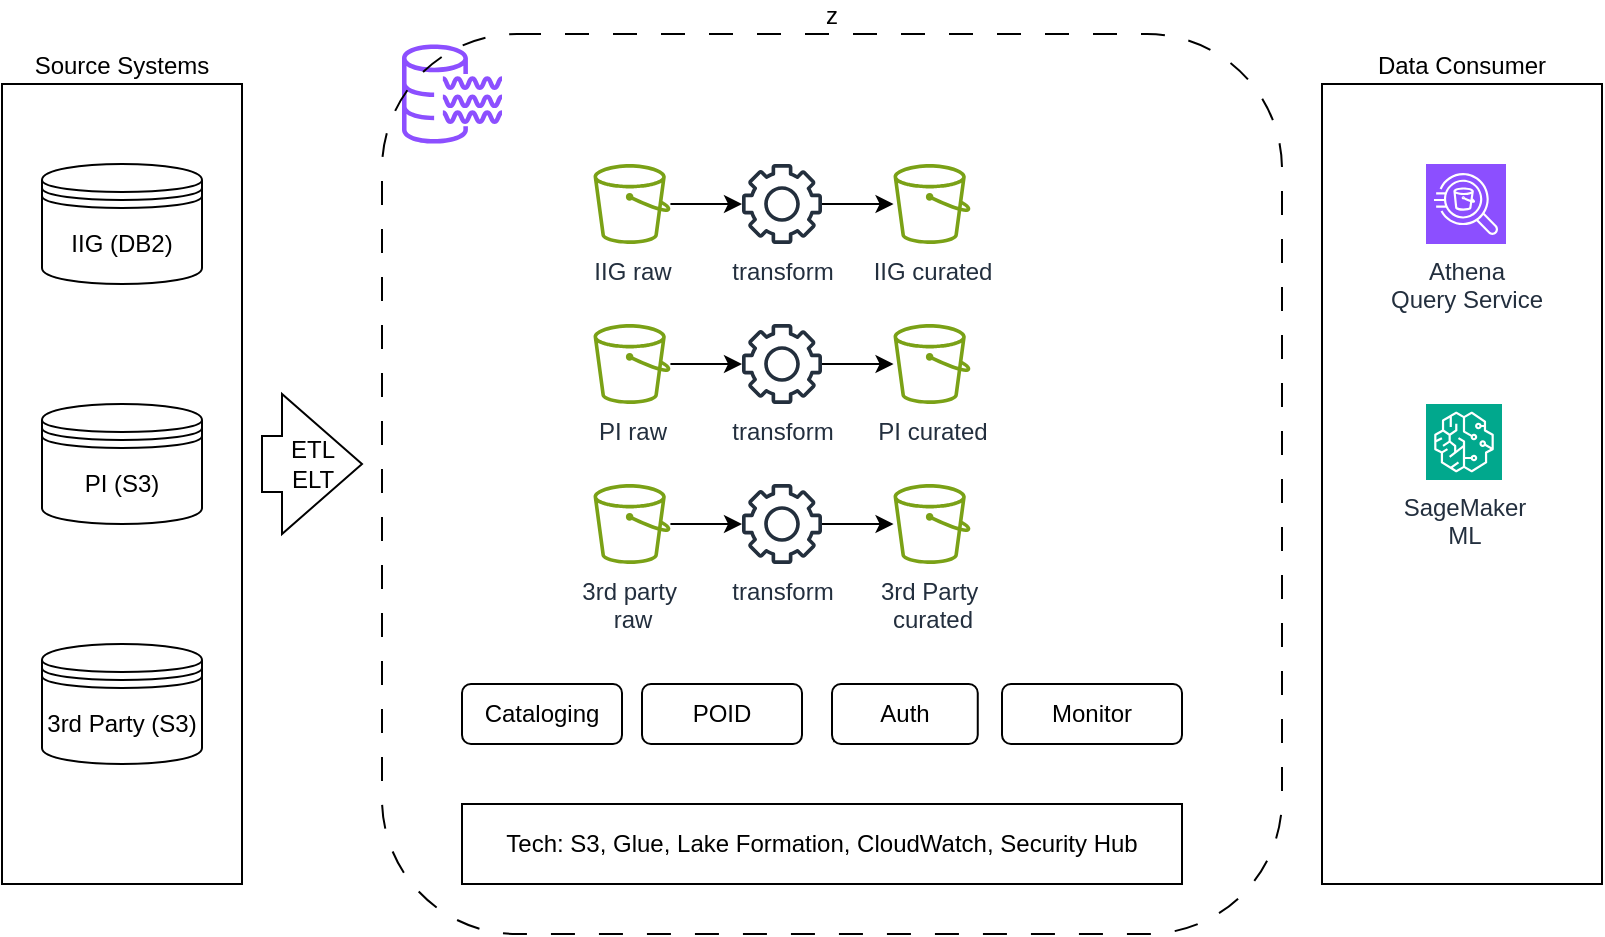 <mxfile version="23.0.1" type="github">
  <diagram name="Page-1" id="yyaAXf0NI25FcjQbEKhI">
    <mxGraphModel dx="954" dy="1610" grid="1" gridSize="10" guides="1" tooltips="1" connect="1" arrows="1" fold="1" page="1" pageScale="1" pageWidth="850" pageHeight="1100" math="0" shadow="0">
      <root>
        <mxCell id="0" />
        <mxCell id="1" parent="0" />
        <mxCell id="1Y30zJmkwv6W174HL4Gk-3" value="IIG (DB2)" style="shape=datastore;whiteSpace=wrap;html=1;" vertex="1" parent="1">
          <mxGeometry x="30" y="80" width="80" height="60" as="geometry" />
        </mxCell>
        <mxCell id="1Y30zJmkwv6W174HL4Gk-4" value="PI (S3)" style="shape=datastore;whiteSpace=wrap;html=1;" vertex="1" parent="1">
          <mxGeometry x="30" y="200" width="80" height="60" as="geometry" />
        </mxCell>
        <mxCell id="1Y30zJmkwv6W174HL4Gk-5" value="3rd Party (S3)" style="shape=datastore;whiteSpace=wrap;html=1;" vertex="1" parent="1">
          <mxGeometry x="30" y="320" width="80" height="60" as="geometry" />
        </mxCell>
        <mxCell id="1Y30zJmkwv6W174HL4Gk-6" value="Source Systems" style="rounded=0;whiteSpace=wrap;html=1;fillColor=none;labelPosition=center;verticalLabelPosition=top;align=center;verticalAlign=bottom;" vertex="1" parent="1">
          <mxGeometry x="10" y="40" width="120" height="400" as="geometry" />
        </mxCell>
        <mxCell id="1Y30zJmkwv6W174HL4Gk-7" value="ETL&lt;br&gt;ELT" style="html=1;shadow=0;dashed=0;align=center;verticalAlign=middle;shape=mxgraph.arrows2.arrow;dy=0.6;dx=40;notch=0;" vertex="1" parent="1">
          <mxGeometry x="140" y="195" width="50" height="70" as="geometry" />
        </mxCell>
        <mxCell id="1Y30zJmkwv6W174HL4Gk-52" style="edgeStyle=orthogonalEdgeStyle;rounded=0;orthogonalLoop=1;jettySize=auto;html=1;" edge="1" parent="1" source="1Y30zJmkwv6W174HL4Gk-10" target="1Y30zJmkwv6W174HL4Gk-41">
          <mxGeometry relative="1" as="geometry" />
        </mxCell>
        <mxCell id="1Y30zJmkwv6W174HL4Gk-10" value="IIG raw" style="sketch=0;outlineConnect=0;fontColor=#232F3E;gradientColor=none;fillColor=#7AA116;strokeColor=none;dashed=0;verticalLabelPosition=bottom;verticalAlign=top;align=center;html=1;fontSize=12;fontStyle=0;aspect=fixed;pointerEvents=1;shape=mxgraph.aws4.bucket;" vertex="1" parent="1">
          <mxGeometry x="305.77" y="80" width="38.46" height="40" as="geometry" />
        </mxCell>
        <mxCell id="1Y30zJmkwv6W174HL4Gk-54" value="" style="edgeStyle=orthogonalEdgeStyle;rounded=0;orthogonalLoop=1;jettySize=auto;html=1;" edge="1" parent="1" source="1Y30zJmkwv6W174HL4Gk-11" target="1Y30zJmkwv6W174HL4Gk-42">
          <mxGeometry relative="1" as="geometry" />
        </mxCell>
        <mxCell id="1Y30zJmkwv6W174HL4Gk-11" value="PI raw" style="sketch=0;outlineConnect=0;fontColor=#232F3E;gradientColor=none;fillColor=#7AA116;strokeColor=none;dashed=0;verticalLabelPosition=bottom;verticalAlign=top;align=center;html=1;fontSize=12;fontStyle=0;aspect=fixed;pointerEvents=1;shape=mxgraph.aws4.bucket;" vertex="1" parent="1">
          <mxGeometry x="305.77" y="160" width="38.46" height="40" as="geometry" />
        </mxCell>
        <mxCell id="1Y30zJmkwv6W174HL4Gk-56" value="" style="edgeStyle=orthogonalEdgeStyle;rounded=0;orthogonalLoop=1;jettySize=auto;html=1;" edge="1" parent="1" source="1Y30zJmkwv6W174HL4Gk-12" target="1Y30zJmkwv6W174HL4Gk-43">
          <mxGeometry relative="1" as="geometry" />
        </mxCell>
        <mxCell id="1Y30zJmkwv6W174HL4Gk-12" value="3rd party&amp;nbsp;&lt;br&gt;raw" style="sketch=0;outlineConnect=0;fontColor=#232F3E;gradientColor=none;fillColor=#7AA116;strokeColor=none;dashed=0;verticalLabelPosition=bottom;verticalAlign=top;align=center;html=1;fontSize=12;fontStyle=0;aspect=fixed;pointerEvents=1;shape=mxgraph.aws4.bucket;" vertex="1" parent="1">
          <mxGeometry x="305.77" y="240" width="38.46" height="40" as="geometry" />
        </mxCell>
        <mxCell id="1Y30zJmkwv6W174HL4Gk-21" value="IIG curated" style="sketch=0;outlineConnect=0;fontColor=#232F3E;gradientColor=none;fillColor=#7AA116;strokeColor=none;dashed=0;verticalLabelPosition=bottom;verticalAlign=top;align=center;html=1;fontSize=12;fontStyle=0;aspect=fixed;pointerEvents=1;shape=mxgraph.aws4.bucket;" vertex="1" parent="1">
          <mxGeometry x="455.77" y="80" width="38.46" height="40" as="geometry" />
        </mxCell>
        <mxCell id="1Y30zJmkwv6W174HL4Gk-22" value="PI curated" style="sketch=0;outlineConnect=0;fontColor=#232F3E;gradientColor=none;fillColor=#7AA116;strokeColor=none;dashed=0;verticalLabelPosition=bottom;verticalAlign=top;align=center;html=1;fontSize=12;fontStyle=0;aspect=fixed;pointerEvents=1;shape=mxgraph.aws4.bucket;" vertex="1" parent="1">
          <mxGeometry x="455.77" y="160" width="38.46" height="40" as="geometry" />
        </mxCell>
        <mxCell id="1Y30zJmkwv6W174HL4Gk-23" value="3rd Party&amp;nbsp;&lt;br&gt;curated" style="sketch=0;outlineConnect=0;fontColor=#232F3E;gradientColor=none;fillColor=#7AA116;strokeColor=none;dashed=0;verticalLabelPosition=bottom;verticalAlign=top;align=center;html=1;fontSize=12;fontStyle=0;aspect=fixed;pointerEvents=1;shape=mxgraph.aws4.bucket;" vertex="1" parent="1">
          <mxGeometry x="455.77" y="240" width="38.46" height="40" as="geometry" />
        </mxCell>
        <mxCell id="1Y30zJmkwv6W174HL4Gk-29" value="" style="sketch=0;outlineConnect=0;fontColor=#232F3E;gradientColor=none;fillColor=#8C4FFF;strokeColor=none;dashed=0;verticalLabelPosition=bottom;verticalAlign=top;align=center;html=1;fontSize=12;fontStyle=0;aspect=fixed;pointerEvents=1;shape=mxgraph.aws4.data_lake_resource_icon;" vertex="1" parent="1">
          <mxGeometry x="210" y="20" width="50" height="50" as="geometry" />
        </mxCell>
        <mxCell id="1Y30zJmkwv6W174HL4Gk-32" value="POID" style="rounded=1;whiteSpace=wrap;html=1;" vertex="1" parent="1">
          <mxGeometry x="330" y="340" width="80" height="30" as="geometry" />
        </mxCell>
        <mxCell id="1Y30zJmkwv6W174HL4Gk-33" value="Cataloging" style="rounded=1;whiteSpace=wrap;html=1;" vertex="1" parent="1">
          <mxGeometry x="240" y="340" width="80" height="30" as="geometry" />
        </mxCell>
        <mxCell id="1Y30zJmkwv6W174HL4Gk-46" style="edgeStyle=orthogonalEdgeStyle;rounded=0;orthogonalLoop=1;jettySize=auto;html=1;exitX=0.25;exitY=1;exitDx=0;exitDy=0;" edge="1" parent="1" source="1Y30zJmkwv6W174HL4Gk-34">
          <mxGeometry relative="1" as="geometry">
            <mxPoint x="430" y="360" as="targetPoint" />
          </mxGeometry>
        </mxCell>
        <mxCell id="1Y30zJmkwv6W174HL4Gk-34" value="Auth" style="rounded=1;whiteSpace=wrap;html=1;" vertex="1" parent="1">
          <mxGeometry x="425" y="340" width="72.88" height="30" as="geometry" />
        </mxCell>
        <mxCell id="1Y30zJmkwv6W174HL4Gk-39" value="Monitor" style="rounded=1;whiteSpace=wrap;html=1;" vertex="1" parent="1">
          <mxGeometry x="510" y="340" width="90" height="30" as="geometry" />
        </mxCell>
        <mxCell id="1Y30zJmkwv6W174HL4Gk-53" style="edgeStyle=orthogonalEdgeStyle;rounded=0;orthogonalLoop=1;jettySize=auto;html=1;" edge="1" parent="1" source="1Y30zJmkwv6W174HL4Gk-41" target="1Y30zJmkwv6W174HL4Gk-21">
          <mxGeometry relative="1" as="geometry" />
        </mxCell>
        <mxCell id="1Y30zJmkwv6W174HL4Gk-41" value="transform" style="sketch=0;outlineConnect=0;fontColor=#232F3E;gradientColor=none;fillColor=#232F3D;strokeColor=none;dashed=0;verticalLabelPosition=bottom;verticalAlign=top;align=center;html=1;fontSize=12;fontStyle=0;aspect=fixed;pointerEvents=1;shape=mxgraph.aws4.gear;" vertex="1" parent="1">
          <mxGeometry x="380" y="80" width="40" height="40" as="geometry" />
        </mxCell>
        <mxCell id="1Y30zJmkwv6W174HL4Gk-55" value="" style="edgeStyle=orthogonalEdgeStyle;rounded=0;orthogonalLoop=1;jettySize=auto;html=1;" edge="1" parent="1" source="1Y30zJmkwv6W174HL4Gk-42" target="1Y30zJmkwv6W174HL4Gk-22">
          <mxGeometry relative="1" as="geometry" />
        </mxCell>
        <mxCell id="1Y30zJmkwv6W174HL4Gk-42" value="transform" style="sketch=0;outlineConnect=0;fontColor=#232F3E;gradientColor=none;fillColor=#232F3D;strokeColor=none;dashed=0;verticalLabelPosition=bottom;verticalAlign=top;align=center;html=1;fontSize=12;fontStyle=0;aspect=fixed;pointerEvents=1;shape=mxgraph.aws4.gear;" vertex="1" parent="1">
          <mxGeometry x="380" y="160" width="40" height="40" as="geometry" />
        </mxCell>
        <mxCell id="1Y30zJmkwv6W174HL4Gk-57" value="" style="edgeStyle=orthogonalEdgeStyle;rounded=0;orthogonalLoop=1;jettySize=auto;html=1;" edge="1" parent="1" source="1Y30zJmkwv6W174HL4Gk-43" target="1Y30zJmkwv6W174HL4Gk-23">
          <mxGeometry relative="1" as="geometry" />
        </mxCell>
        <mxCell id="1Y30zJmkwv6W174HL4Gk-43" value="transform" style="sketch=0;outlineConnect=0;fontColor=#232F3E;gradientColor=none;fillColor=#232F3D;strokeColor=none;dashed=0;verticalLabelPosition=bottom;verticalAlign=top;align=center;html=1;fontSize=12;fontStyle=0;aspect=fixed;pointerEvents=1;shape=mxgraph.aws4.gear;" vertex="1" parent="1">
          <mxGeometry x="380" y="240" width="40" height="40" as="geometry" />
        </mxCell>
        <mxCell id="1Y30zJmkwv6W174HL4Gk-47" value="Tech: S3, Glue, Lake Formation, CloudWatch, Security Hub" style="rounded=0;whiteSpace=wrap;html=1;" vertex="1" parent="1">
          <mxGeometry x="240" y="400" width="360" height="40" as="geometry" />
        </mxCell>
        <mxCell id="1Y30zJmkwv6W174HL4Gk-48" value="Athena&lt;br&gt;Query Service" style="sketch=0;points=[[0,0,0],[0.25,0,0],[0.5,0,0],[0.75,0,0],[1,0,0],[0,1,0],[0.25,1,0],[0.5,1,0],[0.75,1,0],[1,1,0],[0,0.25,0],[0,0.5,0],[0,0.75,0],[1,0.25,0],[1,0.5,0],[1,0.75,0]];outlineConnect=0;fontColor=#232F3E;fillColor=#8C4FFF;strokeColor=#ffffff;dashed=0;verticalLabelPosition=bottom;verticalAlign=top;align=center;html=1;fontSize=12;fontStyle=0;aspect=fixed;shape=mxgraph.aws4.resourceIcon;resIcon=mxgraph.aws4.athena;" vertex="1" parent="1">
          <mxGeometry x="722" y="80" width="40" height="40" as="geometry" />
        </mxCell>
        <mxCell id="1Y30zJmkwv6W174HL4Gk-49" value="SageMaker&lt;br&gt;ML" style="sketch=0;points=[[0,0,0],[0.25,0,0],[0.5,0,0],[0.75,0,0],[1,0,0],[0,1,0],[0.25,1,0],[0.5,1,0],[0.75,1,0],[1,1,0],[0,0.25,0],[0,0.5,0],[0,0.75,0],[1,0.25,0],[1,0.5,0],[1,0.75,0]];outlineConnect=0;fontColor=#232F3E;fillColor=#01A88D;strokeColor=#ffffff;dashed=0;verticalLabelPosition=bottom;verticalAlign=top;align=center;html=1;fontSize=12;fontStyle=0;aspect=fixed;shape=mxgraph.aws4.resourceIcon;resIcon=mxgraph.aws4.sagemaker;" vertex="1" parent="1">
          <mxGeometry x="722" y="200" width="38" height="38" as="geometry" />
        </mxCell>
        <mxCell id="1Y30zJmkwv6W174HL4Gk-50" value="z" style="rounded=1;whiteSpace=wrap;html=1;fillColor=none;dashed=1;dashPattern=12 12;strokeColor=default;labelPosition=center;verticalLabelPosition=top;align=center;verticalAlign=bottom;" vertex="1" parent="1">
          <mxGeometry x="200" y="15" width="450" height="450" as="geometry" />
        </mxCell>
        <mxCell id="1Y30zJmkwv6W174HL4Gk-51" value="Data Consumer&lt;br&gt;" style="rounded=0;whiteSpace=wrap;html=1;fillColor=none;labelPosition=center;verticalLabelPosition=top;align=center;verticalAlign=bottom;" vertex="1" parent="1">
          <mxGeometry x="670" y="40" width="140" height="400" as="geometry" />
        </mxCell>
      </root>
    </mxGraphModel>
  </diagram>
</mxfile>
